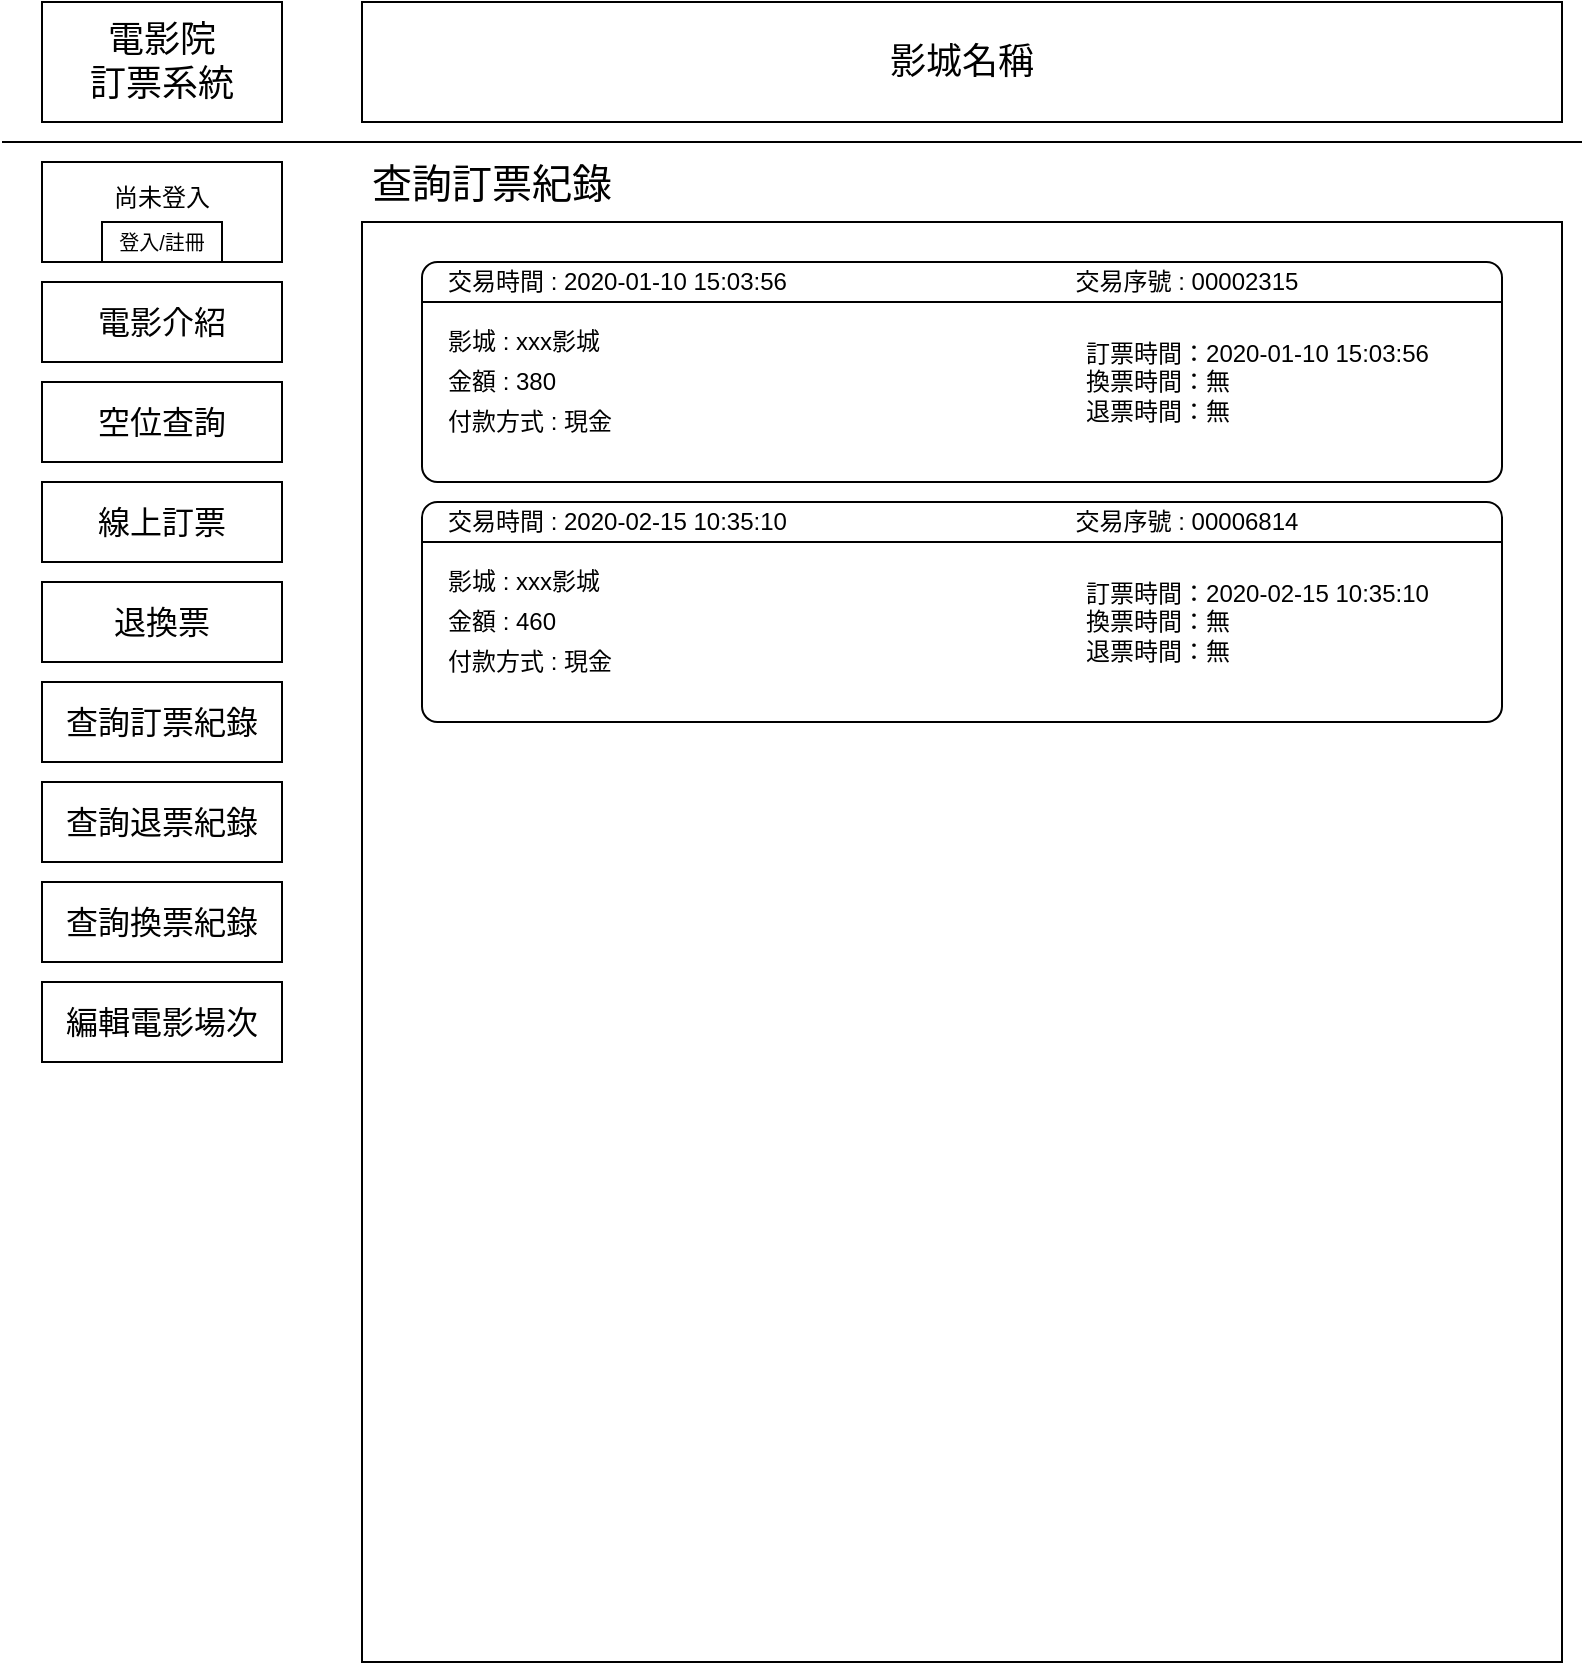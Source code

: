 <mxfile version="12.9.13" type="device"><diagram id="V6z0WZDsdBJURzAzEbW3" name="Page-1"><mxGraphModel dx="593" dy="347" grid="1" gridSize="10" guides="1" tooltips="1" connect="1" arrows="1" fold="1" page="1" pageScale="1" pageWidth="827" pageHeight="1169" math="0" shadow="0"><root><mxCell id="0"/><mxCell id="1" parent="0"/><mxCell id="b8oCVE6nscO5WDQQC25G-1" value="" style="rounded=0;whiteSpace=wrap;html=1;" parent="1" vertex="1"><mxGeometry x="200" y="160" width="600" height="720" as="geometry"/></mxCell><mxCell id="b8oCVE6nscO5WDQQC25G-2" value="&lt;span style=&quot;font-size: 18px&quot;&gt;電影院&lt;br&gt;訂票系統&lt;/span&gt;" style="rounded=0;whiteSpace=wrap;html=1;" parent="1" vertex="1"><mxGeometry x="40" y="50" width="120" height="60" as="geometry"/></mxCell><mxCell id="b8oCVE6nscO5WDQQC25G-3" value="&lt;font style=&quot;font-size: 18px&quot;&gt;影城名稱&lt;/font&gt;" style="rounded=0;whiteSpace=wrap;html=1;" parent="1" vertex="1"><mxGeometry x="200" y="50" width="600" height="60" as="geometry"/></mxCell><mxCell id="b8oCVE6nscO5WDQQC25G-5" value="" style="endArrow=none;html=1;" parent="1" edge="1"><mxGeometry width="50" height="50" relative="1" as="geometry"><mxPoint x="810" y="120" as="sourcePoint"/><mxPoint x="20" y="120" as="targetPoint"/></mxGeometry></mxCell><mxCell id="b8oCVE6nscO5WDQQC25G-6" value="&lt;font style=&quot;font-size: 16px&quot;&gt;電影介紹&lt;/font&gt;" style="rounded=0;whiteSpace=wrap;html=1;" parent="1" vertex="1"><mxGeometry x="40" y="190" width="120" height="40" as="geometry"/></mxCell><mxCell id="b8oCVE6nscO5WDQQC25G-11" value="尚未登入&lt;br&gt;&amp;nbsp;" style="rounded=0;whiteSpace=wrap;html=1;strokeColor=#000000;align=center;" parent="1" vertex="1"><mxGeometry x="40" y="130" width="120" height="50" as="geometry"/></mxCell><mxCell id="b8oCVE6nscO5WDQQC25G-13" value="&lt;font style=&quot;font-size: 20px&quot;&gt;查詢訂票紀錄&lt;/font&gt;" style="text;html=1;strokeColor=none;fillColor=none;align=center;verticalAlign=middle;whiteSpace=wrap;rounded=0;" parent="1" vertex="1"><mxGeometry x="200" y="130" width="130" height="20" as="geometry"/></mxCell><mxCell id="b8oCVE6nscO5WDQQC25G-18" value="&lt;font style=&quot;font-size: 16px&quot;&gt;線上訂票&lt;/font&gt;" style="rounded=0;whiteSpace=wrap;html=1;" parent="1" vertex="1"><mxGeometry x="40" y="340" width="120" height="40" as="geometry"/></mxCell><mxCell id="b8oCVE6nscO5WDQQC25G-82" value="&lt;span style=&quot;font-size: 16px&quot;&gt;退換票&lt;/span&gt;" style="rounded=0;whiteSpace=wrap;html=1;" parent="1" vertex="1"><mxGeometry x="40" y="340" width="120" height="40" as="geometry"/></mxCell><mxCell id="b8oCVE6nscO5WDQQC25G-83" value="&lt;font style=&quot;font-size: 16px&quot;&gt;查詢訂票紀錄&lt;/font&gt;" style="rounded=0;whiteSpace=wrap;html=1;" parent="1" vertex="1"><mxGeometry x="40" y="390" width="120" height="40" as="geometry"/></mxCell><mxCell id="b8oCVE6nscO5WDQQC25G-85" value="&lt;font style=&quot;font-size: 16px&quot;&gt;空位查詢&lt;/font&gt;" style="rounded=0;whiteSpace=wrap;html=1;" parent="1" vertex="1"><mxGeometry x="40" y="240" width="120" height="40" as="geometry"/></mxCell><mxCell id="b8oCVE6nscO5WDQQC25G-86" value="&lt;font style=&quot;font-size: 10px&quot;&gt;登入/註冊&lt;/font&gt;" style="rounded=0;whiteSpace=wrap;html=1;strokeColor=#000000;" parent="1" vertex="1"><mxGeometry x="70" y="160" width="60" height="20" as="geometry"/></mxCell><mxCell id="gEj6kzCqYp7mq25FHKuv-1" value="&lt;font style=&quot;font-size: 16px&quot;&gt;線上訂票&lt;/font&gt;" style="rounded=0;whiteSpace=wrap;html=1;" parent="1" vertex="1"><mxGeometry x="40" y="290" width="120" height="40" as="geometry"/></mxCell><mxCell id="njONQscJdjJHKrcoLUiW-18" value="" style="group" parent="1" vertex="1" connectable="0"><mxGeometry x="230" y="180" width="540" height="110" as="geometry"/></mxCell><mxCell id="njONQscJdjJHKrcoLUiW-3" value="" style="rounded=1;whiteSpace=wrap;html=1;arcSize=7;" parent="njONQscJdjJHKrcoLUiW-18" vertex="1"><mxGeometry width="540" height="110" as="geometry"/></mxCell><mxCell id="njONQscJdjJHKrcoLUiW-5" value="交易時間 : 2020-01-10 15:03:56" style="text;html=1;strokeColor=none;fillColor=none;align=left;verticalAlign=middle;whiteSpace=wrap;rounded=0;" parent="njONQscJdjJHKrcoLUiW-18" vertex="1"><mxGeometry x="11.25" width="191.25" height="20" as="geometry"/></mxCell><mxCell id="njONQscJdjJHKrcoLUiW-6" value="" style="endArrow=none;html=1;" parent="njONQscJdjJHKrcoLUiW-18" edge="1"><mxGeometry width="50" height="50" relative="1" as="geometry"><mxPoint y="20" as="sourcePoint"/><mxPoint x="540" y="20" as="targetPoint"/></mxGeometry></mxCell><mxCell id="njONQscJdjJHKrcoLUiW-7" value="交易序號 : 00002315" style="text;html=1;strokeColor=none;fillColor=none;align=center;verticalAlign=middle;whiteSpace=wrap;rounded=0;" parent="njONQscJdjJHKrcoLUiW-18" vertex="1"><mxGeometry x="315" width="135" height="20" as="geometry"/></mxCell><mxCell id="njONQscJdjJHKrcoLUiW-10" value="&lt;font style=&quot;font-size: 12px&quot;&gt;影城 : xxx影城&lt;/font&gt;" style="text;html=1;strokeColor=none;fillColor=none;align=left;verticalAlign=middle;whiteSpace=wrap;rounded=0;" parent="njONQscJdjJHKrcoLUiW-18" vertex="1"><mxGeometry x="11.25" y="30" width="101.25" height="20" as="geometry"/></mxCell><mxCell id="njONQscJdjJHKrcoLUiW-15" value="金額 : 380" style="text;html=1;strokeColor=none;fillColor=none;align=left;verticalAlign=middle;whiteSpace=wrap;rounded=0;" parent="njONQscJdjJHKrcoLUiW-18" vertex="1"><mxGeometry x="11.25" y="50" width="74.25" height="20" as="geometry"/></mxCell><mxCell id="njONQscJdjJHKrcoLUiW-17" value="付款方式 : 現金" style="text;html=1;strokeColor=none;fillColor=none;align=left;verticalAlign=middle;whiteSpace=wrap;rounded=0;" parent="njONQscJdjJHKrcoLUiW-18" vertex="1"><mxGeometry x="11.25" y="70" width="101.25" height="20" as="geometry"/></mxCell><mxCell id="t5GYkiUedLKFhM4koH-p-2" value="訂票時間：&lt;span&gt;2020-01-10 15:03:56&lt;/span&gt;&lt;br&gt;換票時間：無&lt;br&gt;退票時間：無" style="text;html=1;align=left;verticalAlign=middle;resizable=0;points=[];autosize=1;" parent="njONQscJdjJHKrcoLUiW-18" vertex="1"><mxGeometry x="330" y="35" width="190" height="50" as="geometry"/></mxCell><mxCell id="njONQscJdjJHKrcoLUiW-27" value="" style="group" parent="1" vertex="1" connectable="0"><mxGeometry x="230" y="300" width="540" height="110" as="geometry"/></mxCell><mxCell id="njONQscJdjJHKrcoLUiW-20" value="" style="rounded=1;whiteSpace=wrap;html=1;arcSize=7;" parent="njONQscJdjJHKrcoLUiW-27" vertex="1"><mxGeometry width="540" height="110" as="geometry"/></mxCell><mxCell id="njONQscJdjJHKrcoLUiW-21" value="交易時間 : 2020-02-15 10:35:10" style="text;html=1;strokeColor=none;fillColor=none;align=left;verticalAlign=middle;whiteSpace=wrap;rounded=0;" parent="njONQscJdjJHKrcoLUiW-27" vertex="1"><mxGeometry x="11.25" width="191.25" height="20" as="geometry"/></mxCell><mxCell id="njONQscJdjJHKrcoLUiW-22" value="" style="endArrow=none;html=1;" parent="njONQscJdjJHKrcoLUiW-27" edge="1"><mxGeometry width="50" height="50" relative="1" as="geometry"><mxPoint y="20" as="sourcePoint"/><mxPoint x="540" y="20" as="targetPoint"/></mxGeometry></mxCell><mxCell id="njONQscJdjJHKrcoLUiW-23" value="交易序號 : 00006814" style="text;html=1;strokeColor=none;fillColor=none;align=center;verticalAlign=middle;whiteSpace=wrap;rounded=0;" parent="njONQscJdjJHKrcoLUiW-27" vertex="1"><mxGeometry x="315" width="135" height="20" as="geometry"/></mxCell><mxCell id="njONQscJdjJHKrcoLUiW-24" value="&lt;font style=&quot;font-size: 12px&quot;&gt;影城 : xxx影城&lt;/font&gt;" style="text;html=1;strokeColor=none;fillColor=none;align=left;verticalAlign=middle;whiteSpace=wrap;rounded=0;" parent="njONQscJdjJHKrcoLUiW-27" vertex="1"><mxGeometry x="11.25" y="30" width="101.25" height="20" as="geometry"/></mxCell><mxCell id="njONQscJdjJHKrcoLUiW-25" value="金額 : 460" style="text;html=1;strokeColor=none;fillColor=none;align=left;verticalAlign=middle;whiteSpace=wrap;rounded=0;" parent="njONQscJdjJHKrcoLUiW-27" vertex="1"><mxGeometry x="11.25" y="50" width="74.25" height="20" as="geometry"/></mxCell><mxCell id="njONQscJdjJHKrcoLUiW-26" value="付款方式 : 現金" style="text;html=1;strokeColor=none;fillColor=none;align=left;verticalAlign=middle;whiteSpace=wrap;rounded=0;" parent="njONQscJdjJHKrcoLUiW-27" vertex="1"><mxGeometry x="11.25" y="70" width="101.25" height="20" as="geometry"/></mxCell><mxCell id="t5GYkiUedLKFhM4koH-p-4" value="訂票時間：&lt;span&gt;2020-02-15 10:35:10&lt;/span&gt;&lt;br&gt;換票時間：無&lt;br&gt;退票時間：無" style="text;html=1;align=left;verticalAlign=middle;resizable=0;points=[];autosize=1;" parent="njONQscJdjJHKrcoLUiW-27" vertex="1"><mxGeometry x="330" y="35" width="190" height="50" as="geometry"/></mxCell><mxCell id="cgdhgM-CNzSm0jMclDZt-1" value="&lt;font style=&quot;font-size: 16px&quot;&gt;查詢退票紀錄&lt;/font&gt;" style="rounded=0;whiteSpace=wrap;html=1;" vertex="1" parent="1"><mxGeometry x="40" y="440" width="120" height="40" as="geometry"/></mxCell><mxCell id="cgdhgM-CNzSm0jMclDZt-2" value="&lt;font style=&quot;font-size: 16px&quot;&gt;查詢換票紀錄&lt;/font&gt;" style="rounded=0;whiteSpace=wrap;html=1;" vertex="1" parent="1"><mxGeometry x="40" y="490" width="120" height="40" as="geometry"/></mxCell><mxCell id="cgdhgM-CNzSm0jMclDZt-3" value="&lt;font style=&quot;font-size: 16px&quot;&gt;編輯電影場次&lt;/font&gt;" style="rounded=0;whiteSpace=wrap;html=1;" vertex="1" parent="1"><mxGeometry x="40" y="540" width="120" height="40" as="geometry"/></mxCell></root></mxGraphModel></diagram></mxfile>